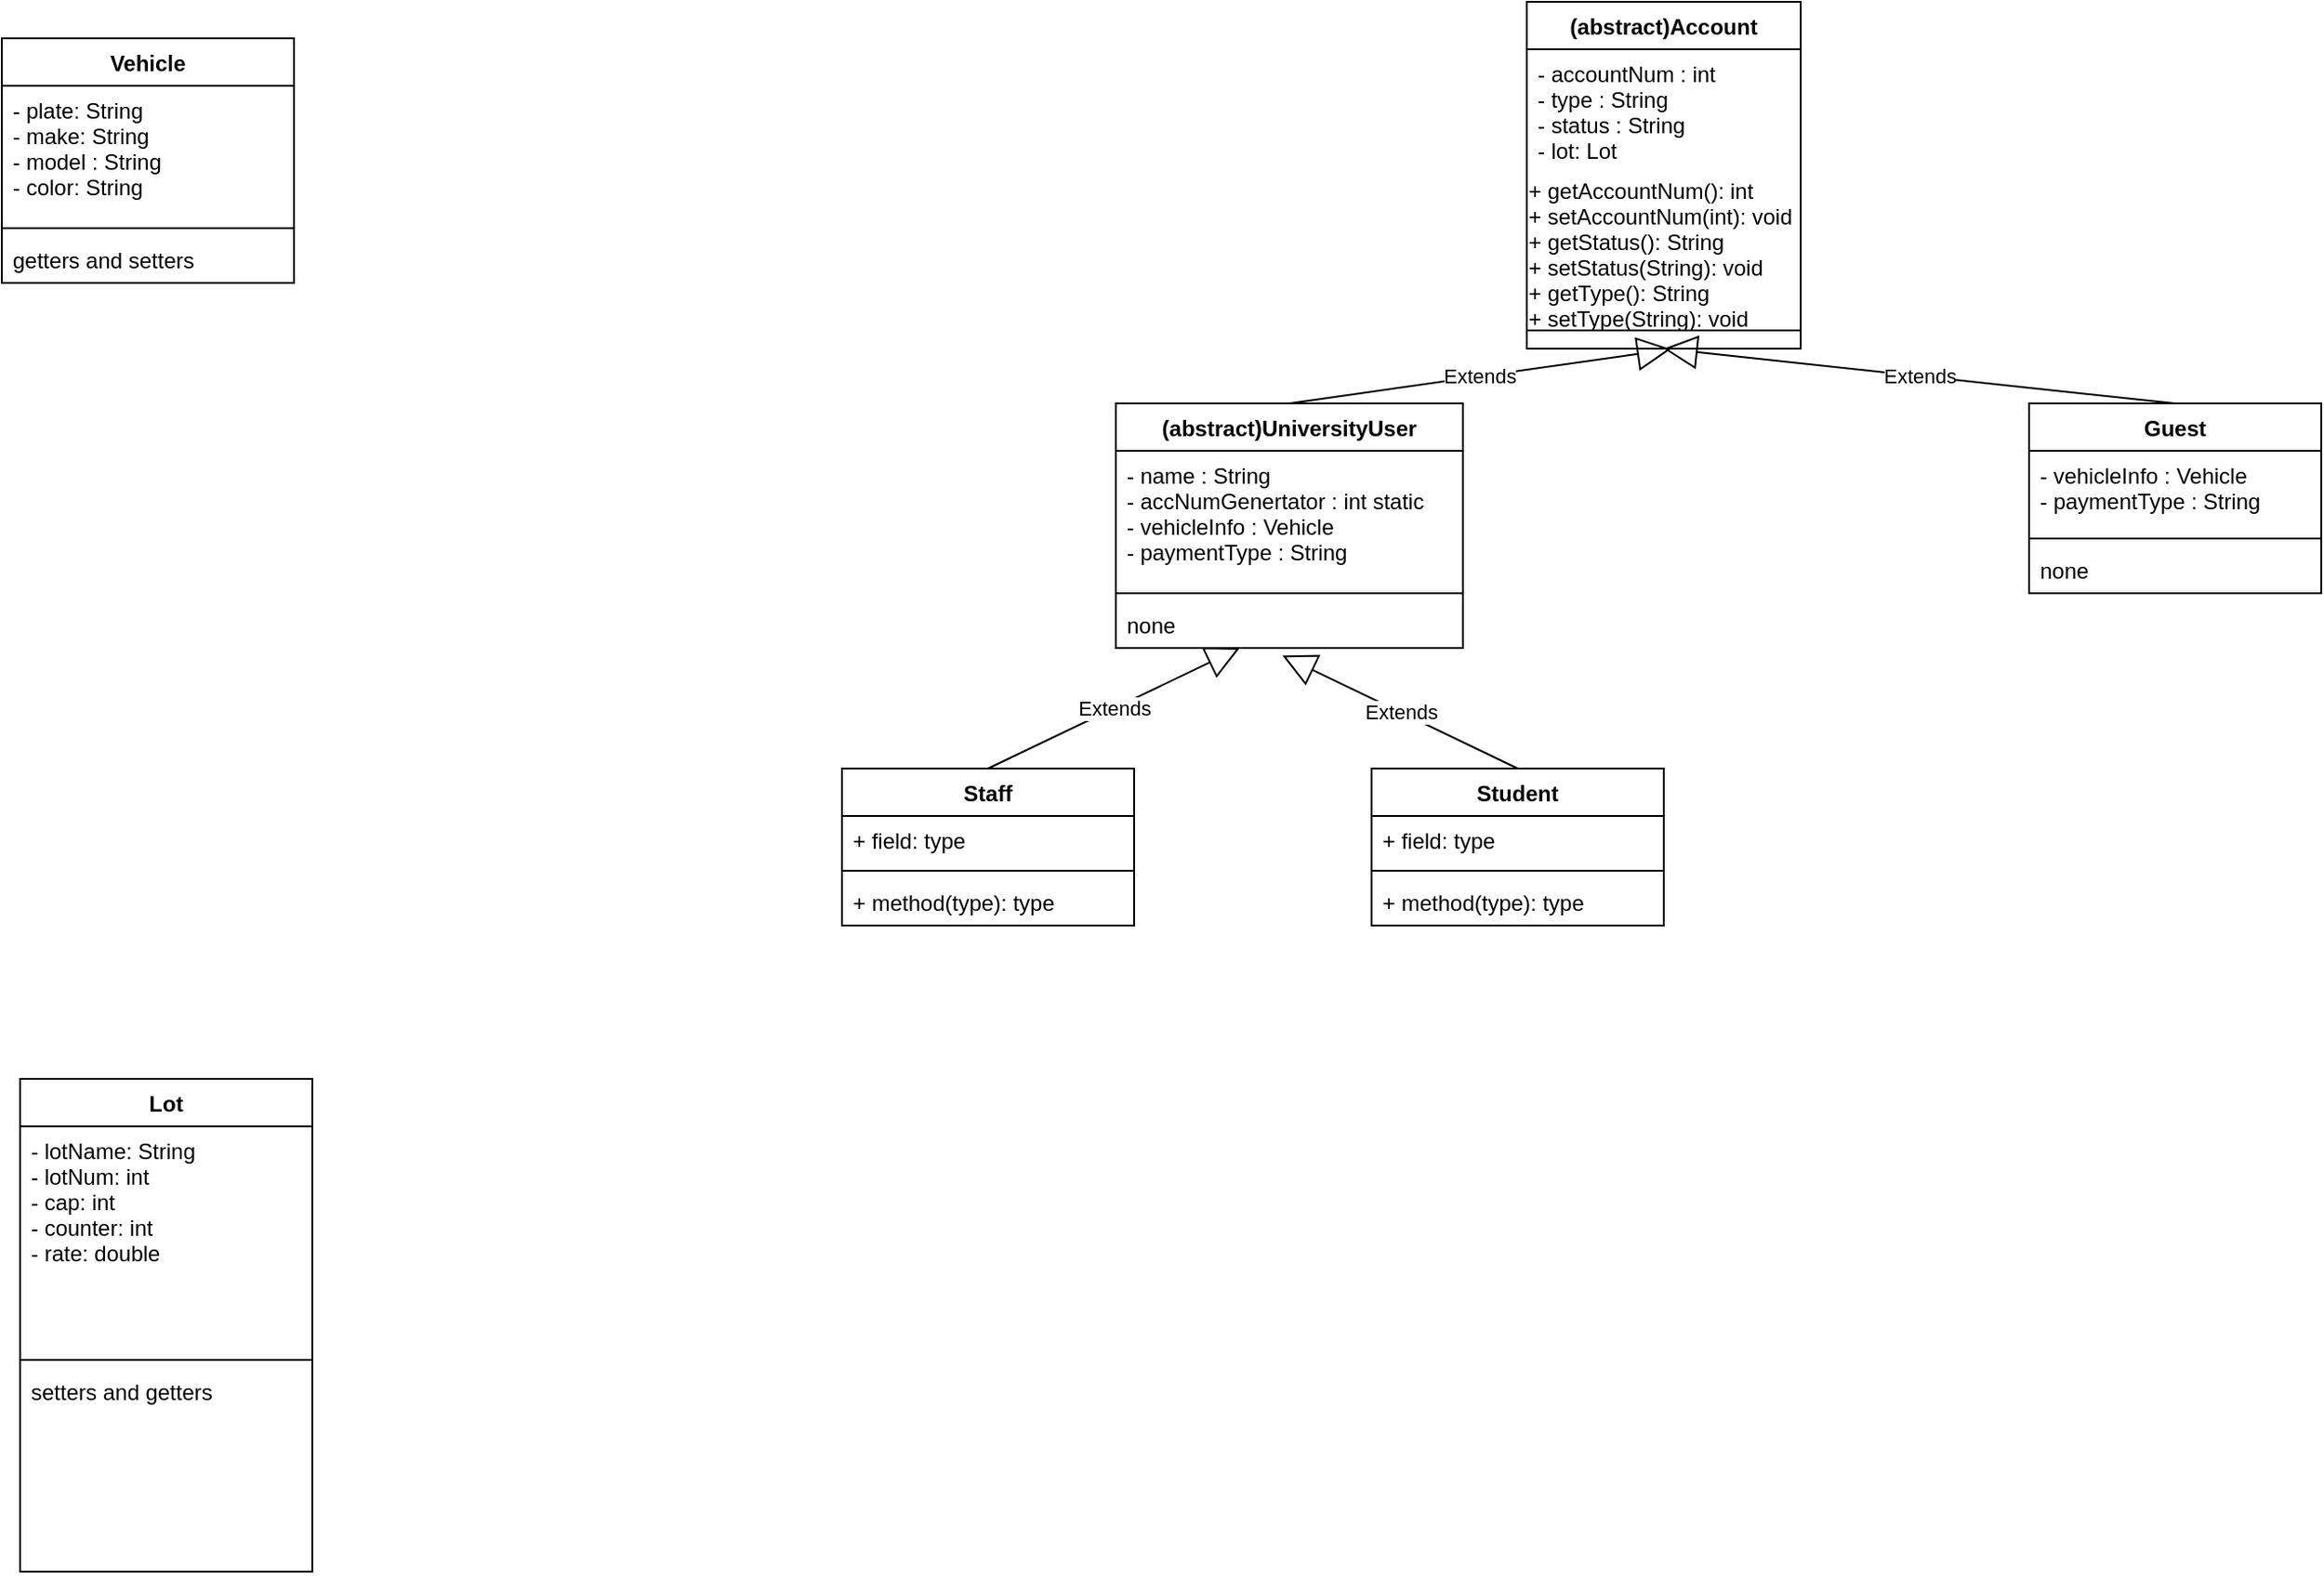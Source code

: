 <mxfile version="16.5.6" type="device"><diagram id="NHklXV0UTj-Ii7imZgnp" name="Page-1"><mxGraphModel dx="1906" dy="643" grid="1" gridSize="10" guides="1" tooltips="1" connect="1" arrows="1" fold="1" page="1" pageScale="1" pageWidth="827" pageHeight="1169" math="0" shadow="0"><root><mxCell id="0"/><mxCell id="1" parent="0"/><mxCell id="HKcQGD5iArnIQoYhRnAO-9" value="(abstract)Account&#10;" style="swimlane;fontStyle=1;align=center;verticalAlign=top;childLayout=stackLayout;horizontal=1;startSize=26;horizontalStack=0;resizeParent=1;resizeParentMax=0;resizeLast=0;collapsible=1;marginBottom=0;" vertex="1" parent="1"><mxGeometry x="305" y="20" width="150" height="190" as="geometry"/></mxCell><mxCell id="HKcQGD5iArnIQoYhRnAO-10" value="- accountNum : int&#10;- type : String&#10;- status : String&#10;- lot: Lot" style="text;strokeColor=none;fillColor=none;align=left;verticalAlign=top;spacingLeft=4;spacingRight=4;overflow=hidden;rotatable=0;points=[[0,0.5],[1,0.5]];portConstraint=eastwest;" vertex="1" parent="HKcQGD5iArnIQoYhRnAO-9"><mxGeometry y="26" width="150" height="144" as="geometry"/></mxCell><mxCell id="HKcQGD5iArnIQoYhRnAO-11" value="" style="line;strokeWidth=1;fillColor=none;align=left;verticalAlign=middle;spacingTop=-1;spacingLeft=3;spacingRight=3;rotatable=0;labelPosition=right;points=[];portConstraint=eastwest;" vertex="1" parent="HKcQGD5iArnIQoYhRnAO-9"><mxGeometry y="170" width="150" height="20" as="geometry"/></mxCell><mxCell id="HKcQGD5iArnIQoYhRnAO-12" value="+ getAccountNum(): int&#10;+ setAccountNum(int): void&#10;+ getStatus(): String&#10;+ setStatus(String): void&#10;+ getType(): String&#10;+ setType(String): void" style="text;strokeColor=none;fillColor=none;align=left;verticalAlign=top;spacingLeft=4;spacingRight=4;overflow=hidden;rotatable=0;points=[[0,0.5],[1,0.5]];portConstraint=eastwest;" vertex="1" parent="1"><mxGeometry x="300" y="110" width="160" height="100" as="geometry"/></mxCell><mxCell id="HKcQGD5iArnIQoYhRnAO-18" value="(abstract)UniversityUser" style="swimlane;fontStyle=1;align=center;verticalAlign=top;childLayout=stackLayout;horizontal=1;startSize=26;horizontalStack=0;resizeParent=1;resizeParentMax=0;resizeLast=0;collapsible=1;marginBottom=0;" vertex="1" parent="1"><mxGeometry x="80" y="240" width="190" height="134" as="geometry"/></mxCell><mxCell id="HKcQGD5iArnIQoYhRnAO-19" value="- name : String&#10;- accNumGenertator : int static&#10;- vehicleInfo : Vehicle&#10;- paymentType : String" style="text;strokeColor=none;fillColor=none;align=left;verticalAlign=top;spacingLeft=4;spacingRight=4;overflow=hidden;rotatable=0;points=[[0,0.5],[1,0.5]];portConstraint=eastwest;" vertex="1" parent="HKcQGD5iArnIQoYhRnAO-18"><mxGeometry y="26" width="190" height="74" as="geometry"/></mxCell><mxCell id="HKcQGD5iArnIQoYhRnAO-20" value="" style="line;strokeWidth=1;fillColor=none;align=left;verticalAlign=middle;spacingTop=-1;spacingLeft=3;spacingRight=3;rotatable=0;labelPosition=right;points=[];portConstraint=eastwest;" vertex="1" parent="HKcQGD5iArnIQoYhRnAO-18"><mxGeometry y="100" width="190" height="8" as="geometry"/></mxCell><mxCell id="HKcQGD5iArnIQoYhRnAO-21" value="none" style="text;strokeColor=none;fillColor=none;align=left;verticalAlign=top;spacingLeft=4;spacingRight=4;overflow=hidden;rotatable=0;points=[[0,0.5],[1,0.5]];portConstraint=eastwest;" vertex="1" parent="HKcQGD5iArnIQoYhRnAO-18"><mxGeometry y="108" width="190" height="26" as="geometry"/></mxCell><mxCell id="HKcQGD5iArnIQoYhRnAO-22" value="Extends" style="endArrow=block;endSize=16;endFill=0;html=1;rounded=0;entryX=0.524;entryY=1.003;entryDx=0;entryDy=0;entryPerimeter=0;exitX=0.5;exitY=0;exitDx=0;exitDy=0;" edge="1" parent="1" source="HKcQGD5iArnIQoYhRnAO-18" target="HKcQGD5iArnIQoYhRnAO-12"><mxGeometry width="160" relative="1" as="geometry"><mxPoint x="300" y="350" as="sourcePoint"/><mxPoint x="460" y="350" as="targetPoint"/></mxGeometry></mxCell><mxCell id="HKcQGD5iArnIQoYhRnAO-23" value="Staff" style="swimlane;fontStyle=1;align=center;verticalAlign=top;childLayout=stackLayout;horizontal=1;startSize=26;horizontalStack=0;resizeParent=1;resizeParentMax=0;resizeLast=0;collapsible=1;marginBottom=0;" vertex="1" parent="1"><mxGeometry x="-70" y="440" width="160" height="86" as="geometry"/></mxCell><mxCell id="HKcQGD5iArnIQoYhRnAO-24" value="+ field: type" style="text;strokeColor=none;fillColor=none;align=left;verticalAlign=top;spacingLeft=4;spacingRight=4;overflow=hidden;rotatable=0;points=[[0,0.5],[1,0.5]];portConstraint=eastwest;" vertex="1" parent="HKcQGD5iArnIQoYhRnAO-23"><mxGeometry y="26" width="160" height="26" as="geometry"/></mxCell><mxCell id="HKcQGD5iArnIQoYhRnAO-25" value="" style="line;strokeWidth=1;fillColor=none;align=left;verticalAlign=middle;spacingTop=-1;spacingLeft=3;spacingRight=3;rotatable=0;labelPosition=right;points=[];portConstraint=eastwest;" vertex="1" parent="HKcQGD5iArnIQoYhRnAO-23"><mxGeometry y="52" width="160" height="8" as="geometry"/></mxCell><mxCell id="HKcQGD5iArnIQoYhRnAO-26" value="+ method(type): type" style="text;strokeColor=none;fillColor=none;align=left;verticalAlign=top;spacingLeft=4;spacingRight=4;overflow=hidden;rotatable=0;points=[[0,0.5],[1,0.5]];portConstraint=eastwest;" vertex="1" parent="HKcQGD5iArnIQoYhRnAO-23"><mxGeometry y="60" width="160" height="26" as="geometry"/></mxCell><mxCell id="HKcQGD5iArnIQoYhRnAO-27" value="Student" style="swimlane;fontStyle=1;align=center;verticalAlign=top;childLayout=stackLayout;horizontal=1;startSize=26;horizontalStack=0;resizeParent=1;resizeParentMax=0;resizeLast=0;collapsible=1;marginBottom=0;" vertex="1" parent="1"><mxGeometry x="220" y="440" width="160" height="86" as="geometry"/></mxCell><mxCell id="HKcQGD5iArnIQoYhRnAO-28" value="+ field: type" style="text;strokeColor=none;fillColor=none;align=left;verticalAlign=top;spacingLeft=4;spacingRight=4;overflow=hidden;rotatable=0;points=[[0,0.5],[1,0.5]];portConstraint=eastwest;" vertex="1" parent="HKcQGD5iArnIQoYhRnAO-27"><mxGeometry y="26" width="160" height="26" as="geometry"/></mxCell><mxCell id="HKcQGD5iArnIQoYhRnAO-29" value="" style="line;strokeWidth=1;fillColor=none;align=left;verticalAlign=middle;spacingTop=-1;spacingLeft=3;spacingRight=3;rotatable=0;labelPosition=right;points=[];portConstraint=eastwest;" vertex="1" parent="HKcQGD5iArnIQoYhRnAO-27"><mxGeometry y="52" width="160" height="8" as="geometry"/></mxCell><mxCell id="HKcQGD5iArnIQoYhRnAO-30" value="+ method(type): type" style="text;strokeColor=none;fillColor=none;align=left;verticalAlign=top;spacingLeft=4;spacingRight=4;overflow=hidden;rotatable=0;points=[[0,0.5],[1,0.5]];portConstraint=eastwest;" vertex="1" parent="HKcQGD5iArnIQoYhRnAO-27"><mxGeometry y="60" width="160" height="26" as="geometry"/></mxCell><mxCell id="HKcQGD5iArnIQoYhRnAO-31" value="Guest" style="swimlane;fontStyle=1;align=center;verticalAlign=top;childLayout=stackLayout;horizontal=1;startSize=26;horizontalStack=0;resizeParent=1;resizeParentMax=0;resizeLast=0;collapsible=1;marginBottom=0;" vertex="1" parent="1"><mxGeometry x="580" y="240" width="160" height="104" as="geometry"/></mxCell><mxCell id="HKcQGD5iArnIQoYhRnAO-32" value="- vehicleInfo : Vehicle&#10;- paymentType : String" style="text;strokeColor=none;fillColor=none;align=left;verticalAlign=top;spacingLeft=4;spacingRight=4;overflow=hidden;rotatable=0;points=[[0,0.5],[1,0.5]];portConstraint=eastwest;" vertex="1" parent="HKcQGD5iArnIQoYhRnAO-31"><mxGeometry y="26" width="160" height="44" as="geometry"/></mxCell><mxCell id="HKcQGD5iArnIQoYhRnAO-33" value="" style="line;strokeWidth=1;fillColor=none;align=left;verticalAlign=middle;spacingTop=-1;spacingLeft=3;spacingRight=3;rotatable=0;labelPosition=right;points=[];portConstraint=eastwest;" vertex="1" parent="HKcQGD5iArnIQoYhRnAO-31"><mxGeometry y="70" width="160" height="8" as="geometry"/></mxCell><mxCell id="HKcQGD5iArnIQoYhRnAO-34" value="none&#10;" style="text;strokeColor=none;fillColor=none;align=left;verticalAlign=top;spacingLeft=4;spacingRight=4;overflow=hidden;rotatable=0;points=[[0,0.5],[1,0.5]];portConstraint=eastwest;" vertex="1" parent="HKcQGD5iArnIQoYhRnAO-31"><mxGeometry y="78" width="160" height="26" as="geometry"/></mxCell><mxCell id="HKcQGD5iArnIQoYhRnAO-36" value="Extends" style="endArrow=block;endSize=16;endFill=0;html=1;rounded=0;exitX=0.5;exitY=0;exitDx=0;exitDy=0;" edge="1" parent="1" source="HKcQGD5iArnIQoYhRnAO-31"><mxGeometry width="160" relative="1" as="geometry"><mxPoint x="320" y="450" as="sourcePoint"/><mxPoint x="380" y="210" as="targetPoint"/></mxGeometry></mxCell><mxCell id="HKcQGD5iArnIQoYhRnAO-37" value="Extends" style="endArrow=block;endSize=16;endFill=0;html=1;rounded=0;exitX=0.5;exitY=0;exitDx=0;exitDy=0;" edge="1" parent="1" source="HKcQGD5iArnIQoYhRnAO-23" target="HKcQGD5iArnIQoYhRnAO-21"><mxGeometry width="160" relative="1" as="geometry"><mxPoint x="-70" y="460" as="sourcePoint"/><mxPoint x="90" y="460" as="targetPoint"/></mxGeometry></mxCell><mxCell id="HKcQGD5iArnIQoYhRnAO-38" value="Extends" style="endArrow=block;endSize=16;endFill=0;html=1;rounded=0;exitX=0.5;exitY=0;exitDx=0;exitDy=0;entryX=0.48;entryY=1.158;entryDx=0;entryDy=0;entryPerimeter=0;" edge="1" parent="1" source="HKcQGD5iArnIQoYhRnAO-27" target="HKcQGD5iArnIQoYhRnAO-21"><mxGeometry width="160" relative="1" as="geometry"><mxPoint x="-70" y="460" as="sourcePoint"/><mxPoint x="90" y="460" as="targetPoint"/></mxGeometry></mxCell><mxCell id="HKcQGD5iArnIQoYhRnAO-39" value="Vehicle" style="swimlane;fontStyle=1;align=center;verticalAlign=top;childLayout=stackLayout;horizontal=1;startSize=26;horizontalStack=0;resizeParent=1;resizeParentMax=0;resizeLast=0;collapsible=1;marginBottom=0;" vertex="1" parent="1"><mxGeometry x="-530" y="40" width="160" height="134" as="geometry"/></mxCell><mxCell id="HKcQGD5iArnIQoYhRnAO-40" value="- plate: String&#10;- make: String&#10;- model : String&#10;- color: String" style="text;strokeColor=none;fillColor=none;align=left;verticalAlign=top;spacingLeft=4;spacingRight=4;overflow=hidden;rotatable=0;points=[[0,0.5],[1,0.5]];portConstraint=eastwest;" vertex="1" parent="HKcQGD5iArnIQoYhRnAO-39"><mxGeometry y="26" width="160" height="74" as="geometry"/></mxCell><mxCell id="HKcQGD5iArnIQoYhRnAO-41" value="" style="line;strokeWidth=1;fillColor=none;align=left;verticalAlign=middle;spacingTop=-1;spacingLeft=3;spacingRight=3;rotatable=0;labelPosition=right;points=[];portConstraint=eastwest;" vertex="1" parent="HKcQGD5iArnIQoYhRnAO-39"><mxGeometry y="100" width="160" height="8" as="geometry"/></mxCell><mxCell id="HKcQGD5iArnIQoYhRnAO-42" value="getters and setters" style="text;strokeColor=none;fillColor=none;align=left;verticalAlign=top;spacingLeft=4;spacingRight=4;overflow=hidden;rotatable=0;points=[[0,0.5],[1,0.5]];portConstraint=eastwest;" vertex="1" parent="HKcQGD5iArnIQoYhRnAO-39"><mxGeometry y="108" width="160" height="26" as="geometry"/></mxCell><mxCell id="HKcQGD5iArnIQoYhRnAO-43" value="Lot" style="swimlane;fontStyle=1;align=center;verticalAlign=top;childLayout=stackLayout;horizontal=1;startSize=26;horizontalStack=0;resizeParent=1;resizeParentMax=0;resizeLast=0;collapsible=1;marginBottom=0;" vertex="1" parent="1"><mxGeometry x="-520" y="610" width="160" height="270" as="geometry"/></mxCell><mxCell id="HKcQGD5iArnIQoYhRnAO-44" value="- lotName: String&#10;- lotNum: int&#10;- cap: int&#10;- counter: int &#10;- rate: double" style="text;strokeColor=none;fillColor=none;align=left;verticalAlign=top;spacingLeft=4;spacingRight=4;overflow=hidden;rotatable=0;points=[[0,0.5],[1,0.5]];portConstraint=eastwest;" vertex="1" parent="HKcQGD5iArnIQoYhRnAO-43"><mxGeometry y="26" width="160" height="124" as="geometry"/></mxCell><mxCell id="HKcQGD5iArnIQoYhRnAO-45" value="" style="line;strokeWidth=1;fillColor=none;align=left;verticalAlign=middle;spacingTop=-1;spacingLeft=3;spacingRight=3;rotatable=0;labelPosition=right;points=[];portConstraint=eastwest;" vertex="1" parent="HKcQGD5iArnIQoYhRnAO-43"><mxGeometry y="150" width="160" height="8" as="geometry"/></mxCell><mxCell id="HKcQGD5iArnIQoYhRnAO-46" value="setters and getters&#10;" style="text;strokeColor=none;fillColor=none;align=left;verticalAlign=top;spacingLeft=4;spacingRight=4;overflow=hidden;rotatable=0;points=[[0,0.5],[1,0.5]];portConstraint=eastwest;" vertex="1" parent="HKcQGD5iArnIQoYhRnAO-43"><mxGeometry y="158" width="160" height="112" as="geometry"/></mxCell></root></mxGraphModel></diagram></mxfile>